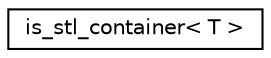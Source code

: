 digraph "Graphical Class Hierarchy"
{
  edge [fontname="Helvetica",fontsize="10",labelfontname="Helvetica",labelfontsize="10"];
  node [fontname="Helvetica",fontsize="10",shape=record];
  rankdir="LR";
  Node0 [label="is_stl_container\< T \>",height=0.2,width=0.4,color="black", fillcolor="white", style="filled",URL="$structis__stl__container.html"];
}
